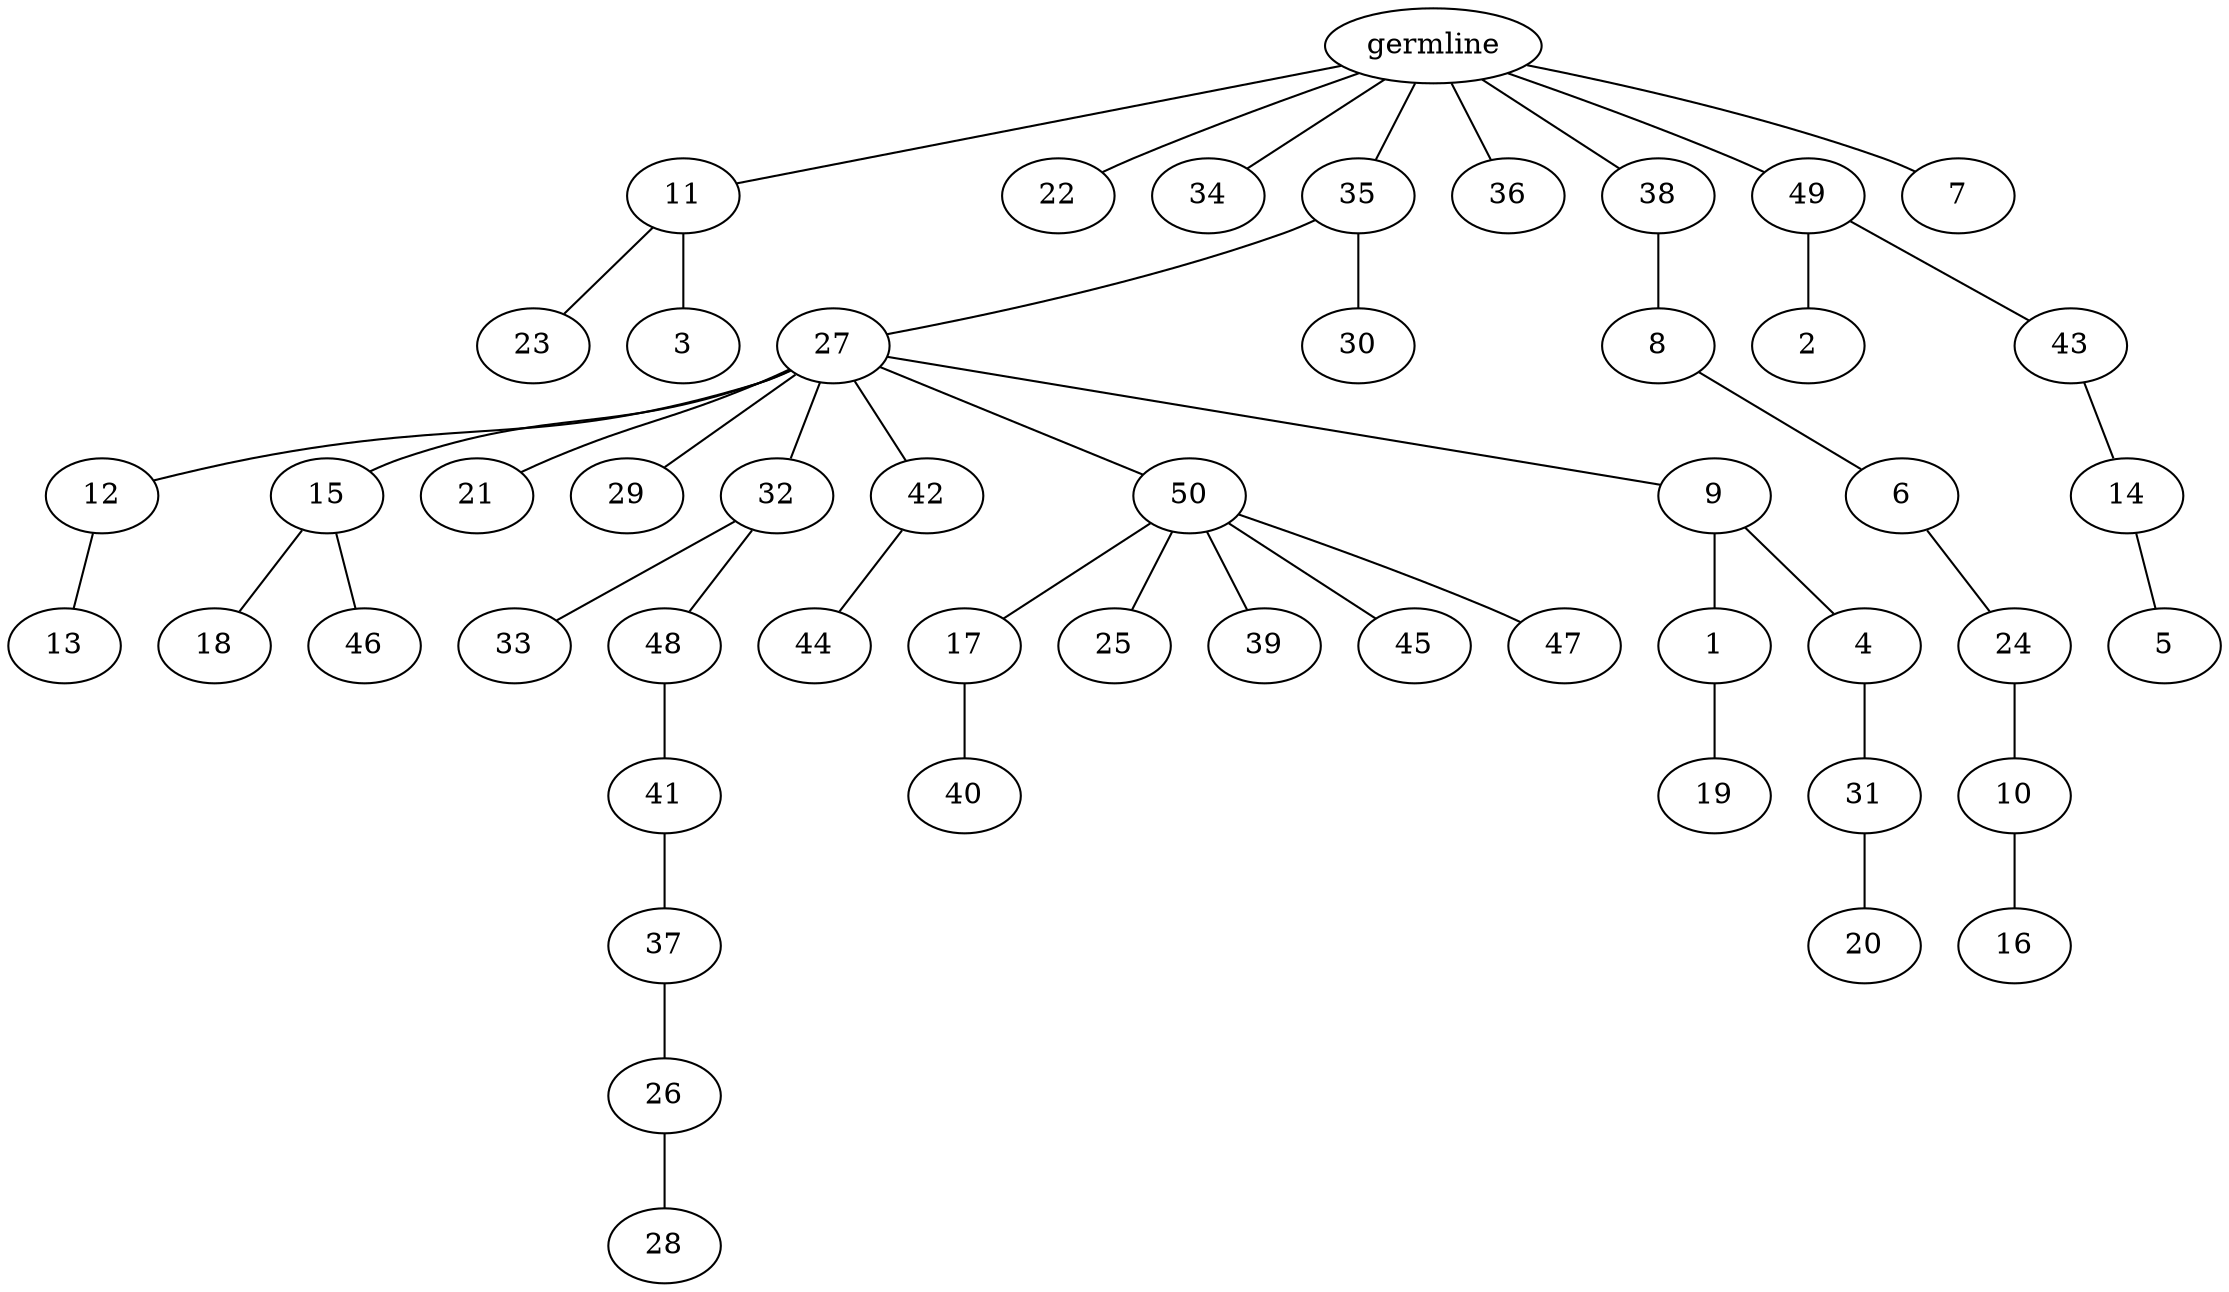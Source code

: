 graph tree {
    "140364522283168" [label="germline"];
    "140364515656944" [label="11"];
    "140364515657280" [label="23"];
    "140364515656560" [label="3"];
    "140364515658240" [label="22"];
    "140364515658144" [label="34"];
    "140364515655888" [label="35"];
    "140364515658096" [label="27"];
    "140364515658768" [label="12"];
    "140364515659536" [label="13"];
    "140364515656512" [label="15"];
    "140364515659056" [label="18"];
    "140364527318304" [label="46"];
    "140364515656992" [label="21"];
    "140364515655792" [label="29"];
    "140364515657856" [label="32"];
    "140364515659008" [label="33"];
    "140364515656416" [label="48"];
    "140364515657760" [label="41"];
    "140364515657904" [label="37"];
    "140364515659296" [label="26"];
    "140364515659104" [label="28"];
    "140364515656464" [label="42"];
    "140364515658720" [label="44"];
    "140364515656080" [label="50"];
    "140364515527408" [label="17"];
    "140364515528368" [label="40"];
    "140364515527216" [label="25"];
    "140364515527504" [label="39"];
    "140364515527936" [label="45"];
    "140364515528224" [label="47"];
    "140364515656896" [label="9"];
    "140364515528176" [label="1"];
    "140364515527168" [label="19"];
    "140364515526160" [label="4"];
    "140364515526544" [label="31"];
    "140364515527840" [label="20"];
    "140364515659248" [label="30"];
    "140364515658000" [label="36"];
    "140364515659152" [label="38"];
    "140364515524720" [label="8"];
    "140364515527456" [label="6"];
    "140364515525296" [label="24"];
    "140364515524960" [label="10"];
    "140364515525056" [label="16"];
    "140364515524816" [label="49"];
    "140364515526400" [label="2"];
    "140364515525824" [label="43"];
    "140364515526688" [label="14"];
    "140364515524864" [label="5"];
    "140364515524768" [label="7"];
    "140364522283168" -- "140364515656944";
    "140364522283168" -- "140364515658240";
    "140364522283168" -- "140364515658144";
    "140364522283168" -- "140364515655888";
    "140364522283168" -- "140364515658000";
    "140364522283168" -- "140364515659152";
    "140364522283168" -- "140364515524816";
    "140364522283168" -- "140364515524768";
    "140364515656944" -- "140364515657280";
    "140364515656944" -- "140364515656560";
    "140364515655888" -- "140364515658096";
    "140364515655888" -- "140364515659248";
    "140364515658096" -- "140364515658768";
    "140364515658096" -- "140364515656512";
    "140364515658096" -- "140364515656992";
    "140364515658096" -- "140364515655792";
    "140364515658096" -- "140364515657856";
    "140364515658096" -- "140364515656464";
    "140364515658096" -- "140364515656080";
    "140364515658096" -- "140364515656896";
    "140364515658768" -- "140364515659536";
    "140364515656512" -- "140364515659056";
    "140364515656512" -- "140364527318304";
    "140364515657856" -- "140364515659008";
    "140364515657856" -- "140364515656416";
    "140364515656416" -- "140364515657760";
    "140364515657760" -- "140364515657904";
    "140364515657904" -- "140364515659296";
    "140364515659296" -- "140364515659104";
    "140364515656464" -- "140364515658720";
    "140364515656080" -- "140364515527408";
    "140364515656080" -- "140364515527216";
    "140364515656080" -- "140364515527504";
    "140364515656080" -- "140364515527936";
    "140364515656080" -- "140364515528224";
    "140364515527408" -- "140364515528368";
    "140364515656896" -- "140364515528176";
    "140364515656896" -- "140364515526160";
    "140364515528176" -- "140364515527168";
    "140364515526160" -- "140364515526544";
    "140364515526544" -- "140364515527840";
    "140364515659152" -- "140364515524720";
    "140364515524720" -- "140364515527456";
    "140364515527456" -- "140364515525296";
    "140364515525296" -- "140364515524960";
    "140364515524960" -- "140364515525056";
    "140364515524816" -- "140364515526400";
    "140364515524816" -- "140364515525824";
    "140364515525824" -- "140364515526688";
    "140364515526688" -- "140364515524864";
}
